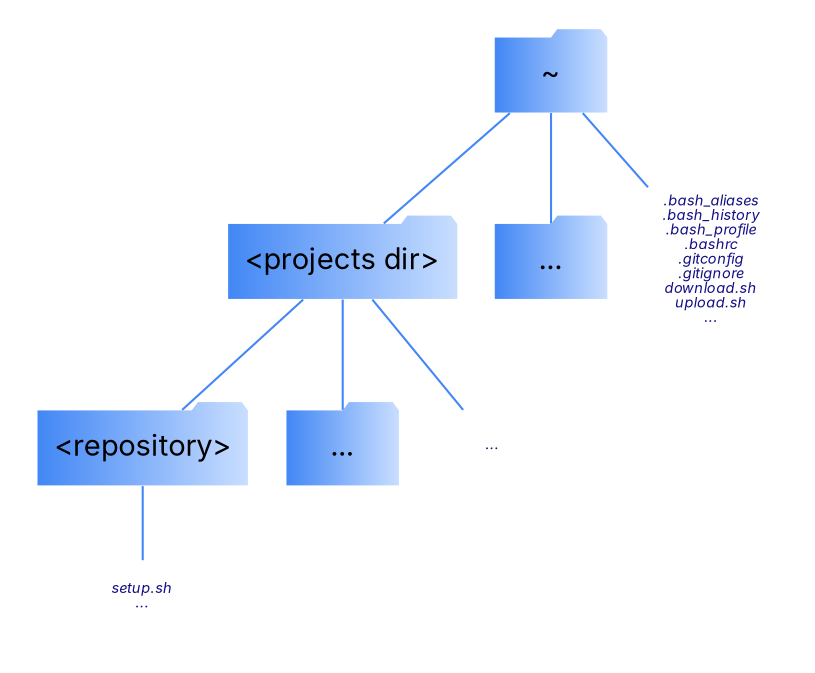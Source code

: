 digraph a {
  pad=0.25;

  node [fontname = "Handlee"
        shape="folder"
        style="filled,bold"
        color="black"
        fillcolor="lightgray"
        fontname="Inter"];

  edge [dir="none"];

  a [color=none fillcolor="#4287f5:#c9deff" label="~"              ];
  b [color=none fillcolor="#4287f5:#c9deff" label="<projects dir>" ];
  c [color=none fillcolor="#4287f5:#c9deff" label="..."            ];
  d [color=none fillcolor="#4287f5:#c9deff" label="<repository>"   ];
  e [color=none fillcolor="#4287f5:#c9deff" label="..."            ];
  f [label=<<font color='#140f85' point-size='7'><i>.bash_aliases<br/>.bash_history<br/>.bash_profile<br/>.bashrc<br/>.gitconfig<br/>.gitignore<br/>download.sh<br/>upload.sh<br/>...</i></font>>
     shape="plaintext"
     style=""]
  g [label=<<font color='#140f85' point-size='7'><i>...</i></font>>
     shape="plaintext"
     style=""]
  h [label=<<font color='#140f85' point-size='7'><i>setup.sh<br/>...</i></font>>
     shape="plaintext"
     style=""]

  a -> b [color="#4287f5"];
  a -> c [color="#4287f5"];
  a -> f [color="#4287f5"];
  b -> d [color="#4287f5"];
  b -> e [color="#4287f5"];
  b -> g [color="#4287f5"];
  d -> h [color="#4287f5"];
}